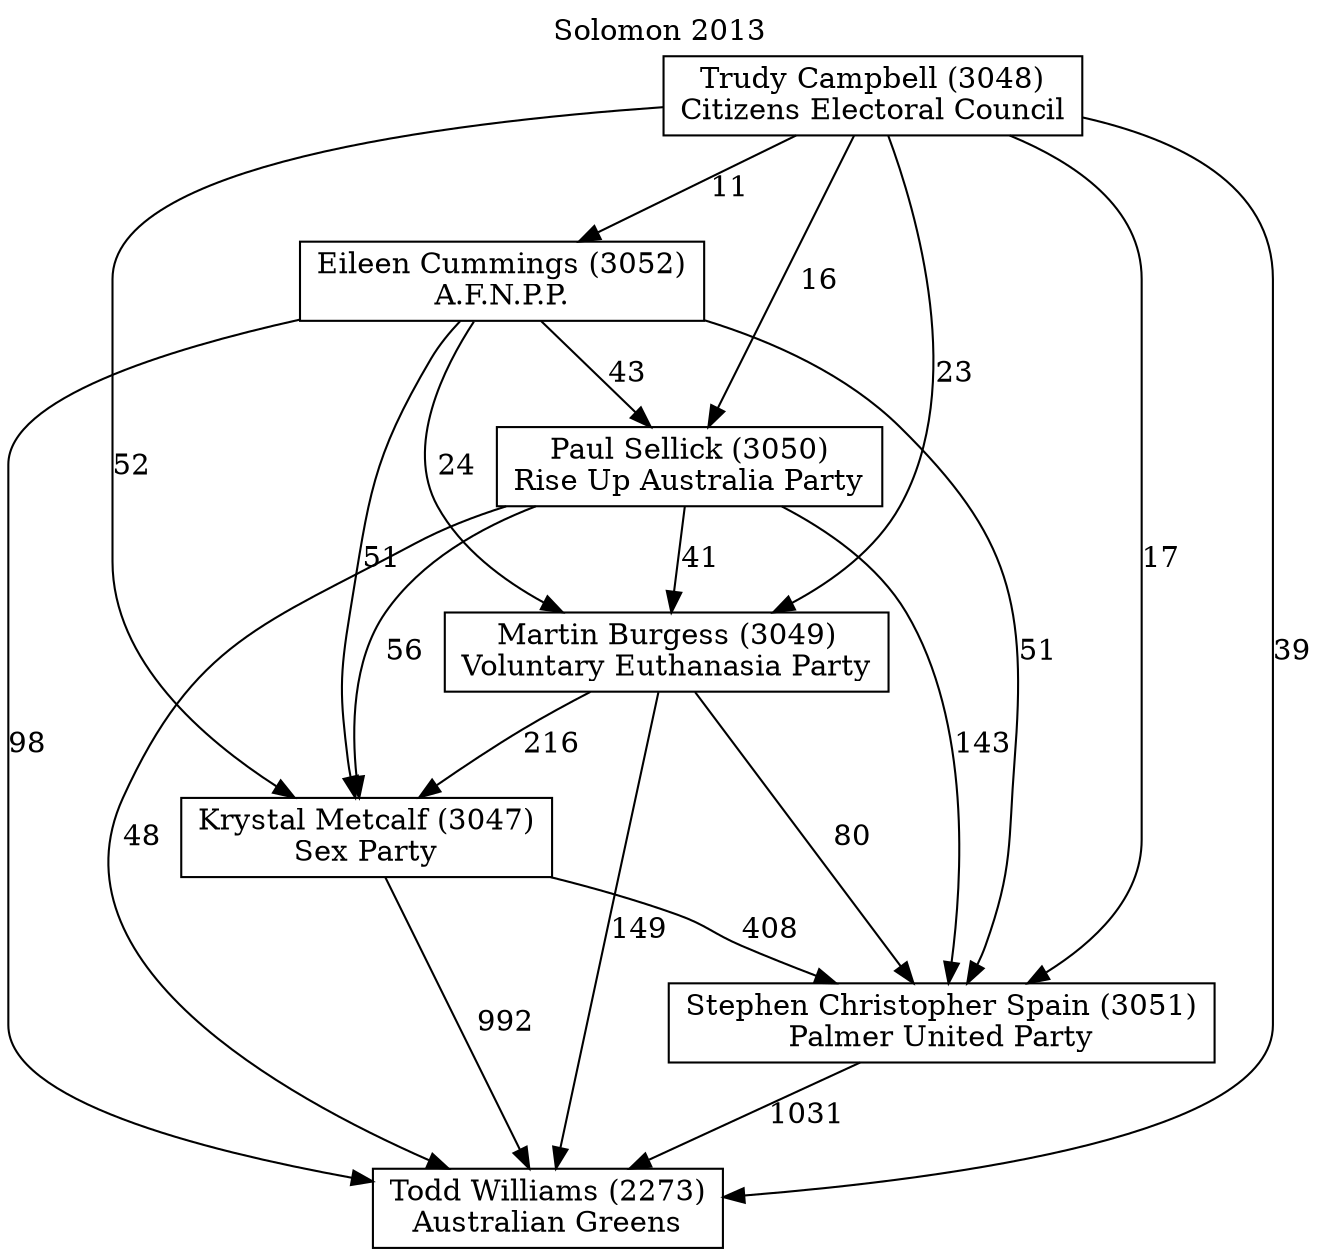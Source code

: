 // House preference flow
digraph "Todd Williams (2273)_Solomon_2013" {
	graph [label="Solomon 2013" labelloc=t mclimit=10]
	node [shape=box]
	"Eileen Cummings (3052)" [label="Eileen Cummings (3052)
A.F.N.P.P."]
	"Krystal Metcalf (3047)" [label="Krystal Metcalf (3047)
Sex Party"]
	"Martin Burgess (3049)" [label="Martin Burgess (3049)
Voluntary Euthanasia Party"]
	"Paul Sellick (3050)" [label="Paul Sellick (3050)
Rise Up Australia Party"]
	"Stephen Christopher Spain (3051)" [label="Stephen Christopher Spain (3051)
Palmer United Party"]
	"Todd Williams (2273)" [label="Todd Williams (2273)
Australian Greens"]
	"Trudy Campbell (3048)" [label="Trudy Campbell (3048)
Citizens Electoral Council"]
	"Eileen Cummings (3052)" -> "Krystal Metcalf (3047)" [label=51]
	"Eileen Cummings (3052)" -> "Martin Burgess (3049)" [label=24]
	"Eileen Cummings (3052)" -> "Paul Sellick (3050)" [label=43]
	"Eileen Cummings (3052)" -> "Stephen Christopher Spain (3051)" [label=51]
	"Eileen Cummings (3052)" -> "Todd Williams (2273)" [label=98]
	"Krystal Metcalf (3047)" -> "Stephen Christopher Spain (3051)" [label=408]
	"Krystal Metcalf (3047)" -> "Todd Williams (2273)" [label=992]
	"Martin Burgess (3049)" -> "Krystal Metcalf (3047)" [label=216]
	"Martin Burgess (3049)" -> "Stephen Christopher Spain (3051)" [label=80]
	"Martin Burgess (3049)" -> "Todd Williams (2273)" [label=149]
	"Paul Sellick (3050)" -> "Krystal Metcalf (3047)" [label=56]
	"Paul Sellick (3050)" -> "Martin Burgess (3049)" [label=41]
	"Paul Sellick (3050)" -> "Stephen Christopher Spain (3051)" [label=143]
	"Paul Sellick (3050)" -> "Todd Williams (2273)" [label=48]
	"Stephen Christopher Spain (3051)" -> "Todd Williams (2273)" [label=1031]
	"Trudy Campbell (3048)" -> "Eileen Cummings (3052)" [label=11]
	"Trudy Campbell (3048)" -> "Krystal Metcalf (3047)" [label=52]
	"Trudy Campbell (3048)" -> "Martin Burgess (3049)" [label=23]
	"Trudy Campbell (3048)" -> "Paul Sellick (3050)" [label=16]
	"Trudy Campbell (3048)" -> "Stephen Christopher Spain (3051)" [label=17]
	"Trudy Campbell (3048)" -> "Todd Williams (2273)" [label=39]
}
